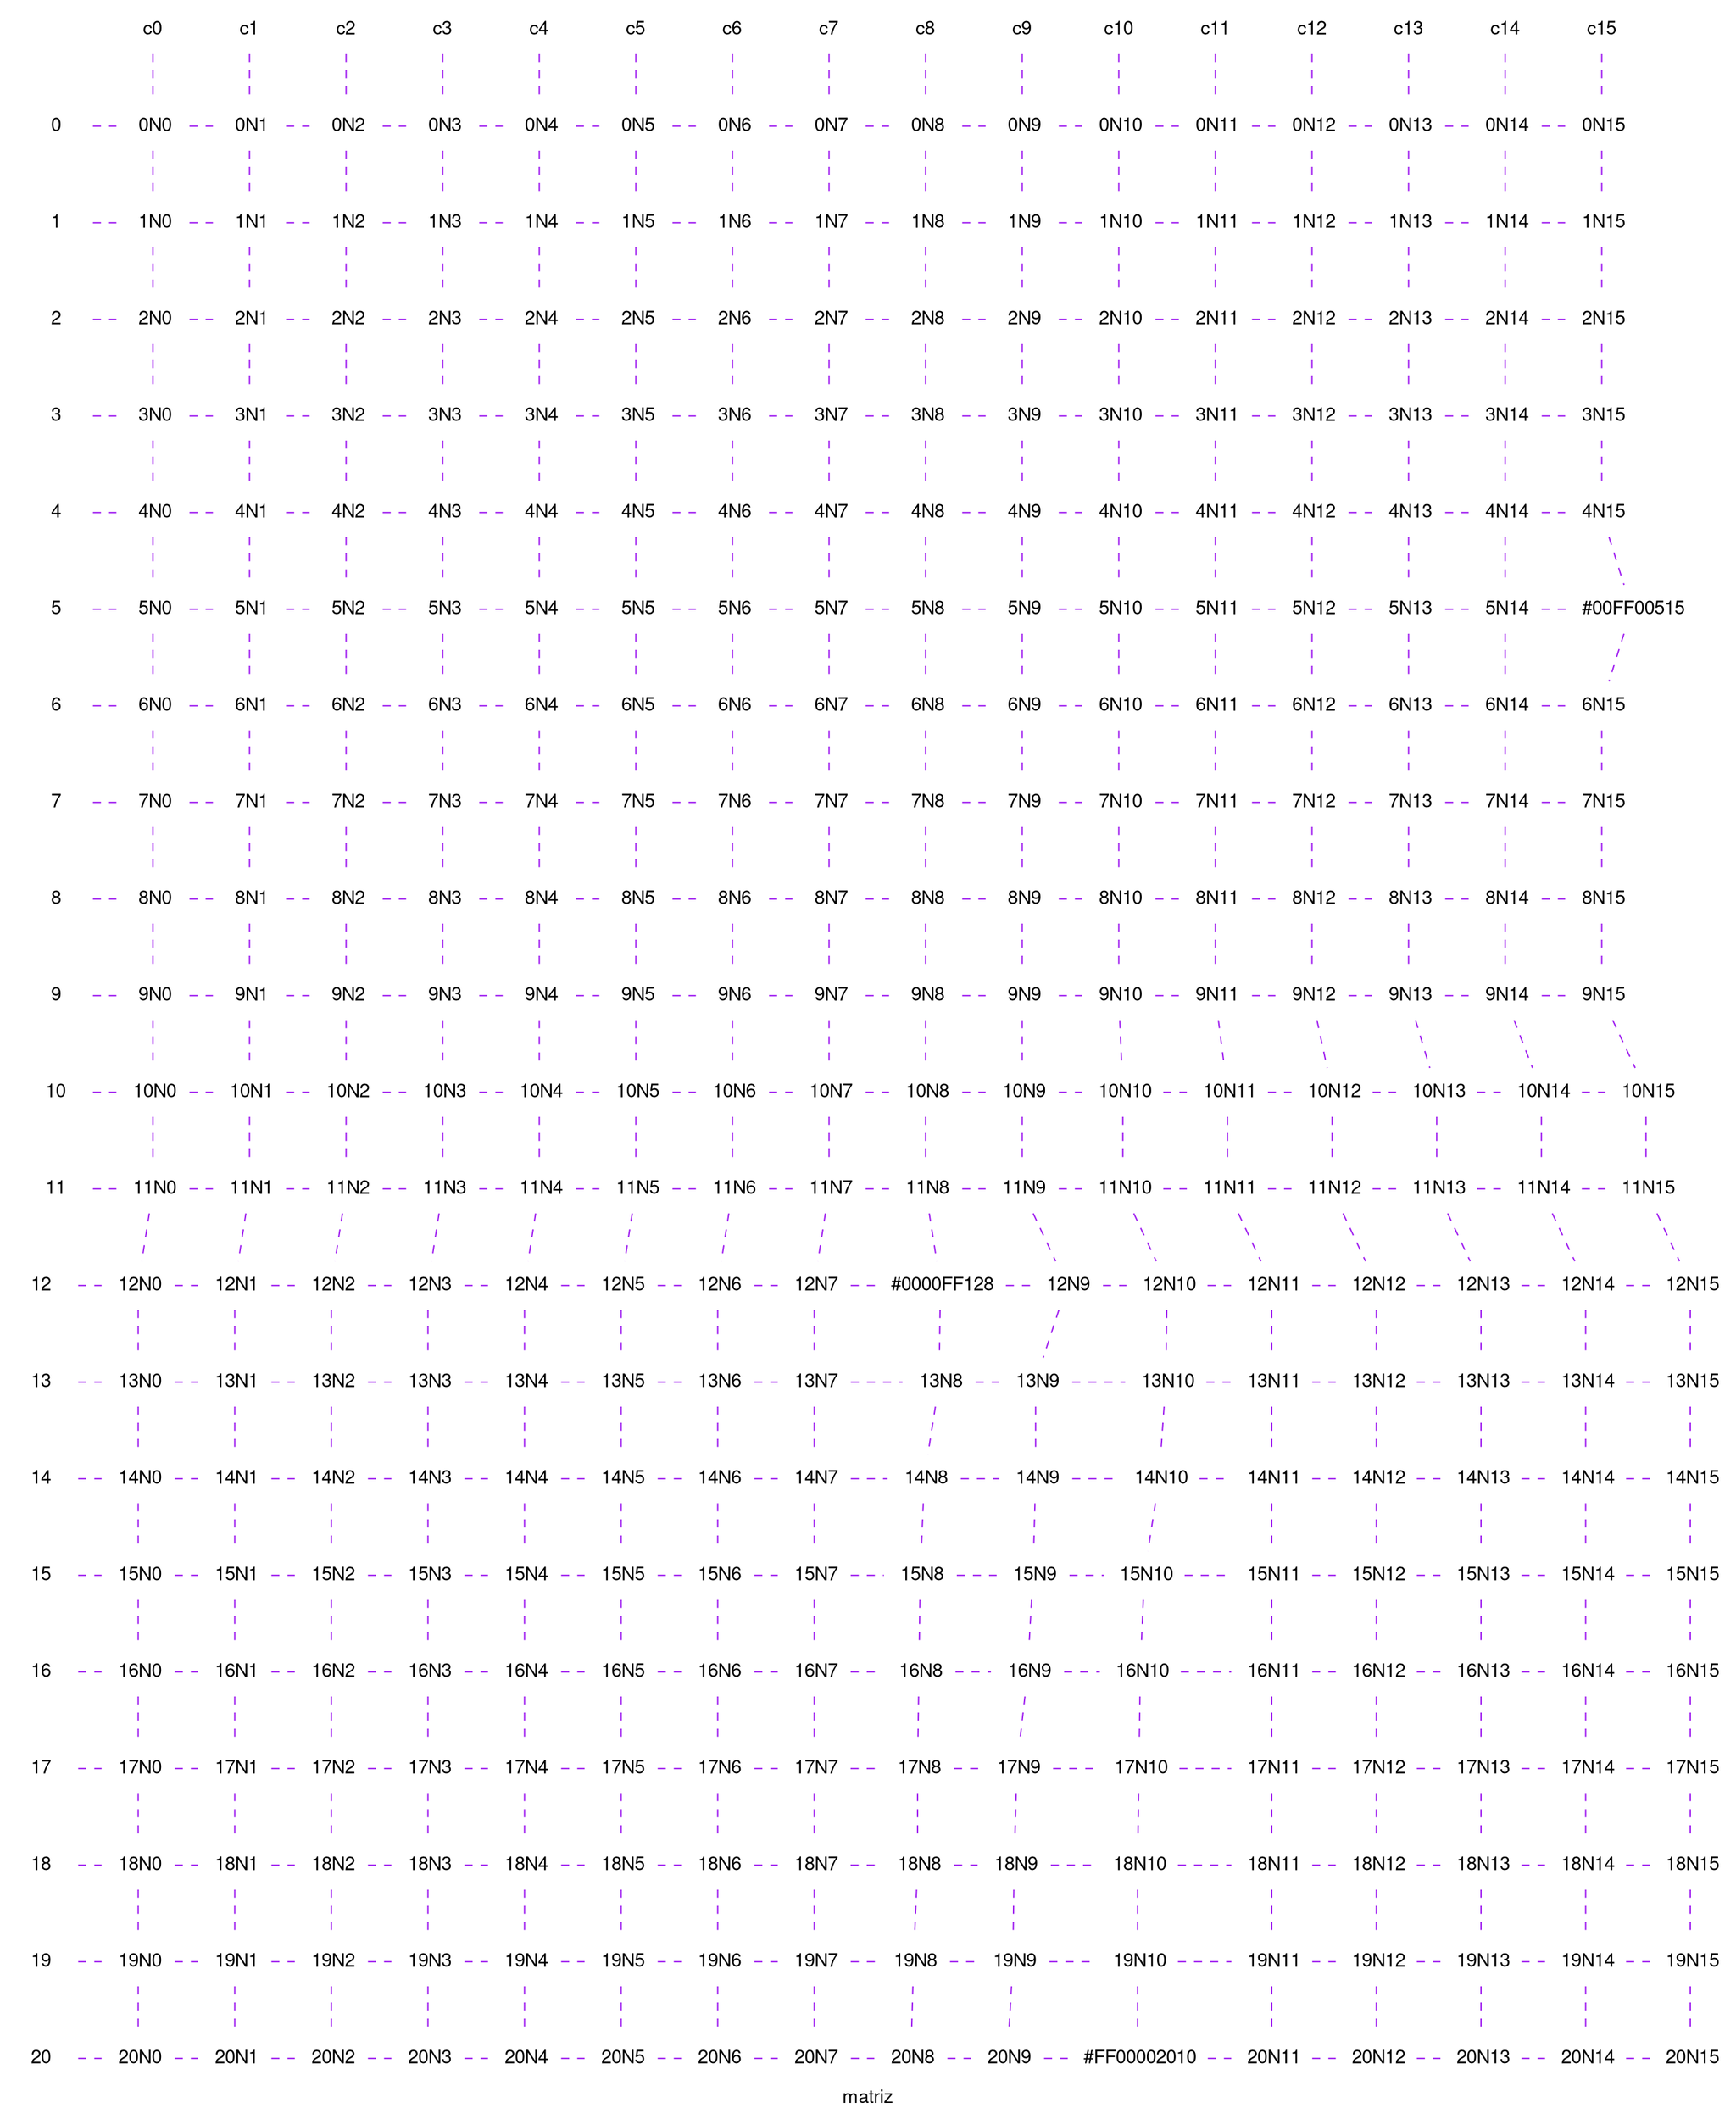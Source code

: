  graph grid{
 fontname="Helvetica,Arial,sans-serif"
 node [fontname="Helvetica,Arial,sans-serif"]
 edge [fontname="Helvetica,Arial,sans-serif"]
 layout=dot
 label="matriz"
 node [shape=plaintext]
 edge [weight=2000 style=dashed color=purple]
c0
-- " 0N0"
-- " 1N0"
-- " 2N0"
-- " 3N0"
-- " 4N0"
-- " 5N0"
-- " 6N0"
-- " 7N0"
-- " 8N0"
-- " 9N0"
-- " 10N0"
-- " 11N0"
-- " 12N0"
-- " 13N0"
-- " 14N0"
-- " 15N0"
-- " 16N0"
-- " 17N0"
-- " 18N0"
-- " 19N0"
-- " 20N0"
c1
-- " 0N1"
-- " 1N1"
-- " 2N1"
-- " 3N1"
-- " 4N1"
-- " 5N1"
-- " 6N1"
-- " 7N1"
-- " 8N1"
-- " 9N1"
-- " 10N1"
-- " 11N1"
-- " 12N1"
-- " 13N1"
-- " 14N1"
-- " 15N1"
-- " 16N1"
-- " 17N1"
-- " 18N1"
-- " 19N1"
-- " 20N1"
c2
-- " 0N2"
-- " 1N2"
-- " 2N2"
-- " 3N2"
-- " 4N2"
-- " 5N2"
-- " 6N2"
-- " 7N2"
-- " 8N2"
-- " 9N2"
-- " 10N2"
-- " 11N2"
-- " 12N2"
-- " 13N2"
-- " 14N2"
-- " 15N2"
-- " 16N2"
-- " 17N2"
-- " 18N2"
-- " 19N2"
-- " 20N2"
c3
-- " 0N3"
-- " 1N3"
-- " 2N3"
-- " 3N3"
-- " 4N3"
-- " 5N3"
-- " 6N3"
-- " 7N3"
-- " 8N3"
-- " 9N3"
-- " 10N3"
-- " 11N3"
-- " 12N3"
-- " 13N3"
-- " 14N3"
-- " 15N3"
-- " 16N3"
-- " 17N3"
-- " 18N3"
-- " 19N3"
-- " 20N3"
c4
-- " 0N4"
-- " 1N4"
-- " 2N4"
-- " 3N4"
-- " 4N4"
-- " 5N4"
-- " 6N4"
-- " 7N4"
-- " 8N4"
-- " 9N4"
-- " 10N4"
-- " 11N4"
-- " 12N4"
-- " 13N4"
-- " 14N4"
-- " 15N4"
-- " 16N4"
-- " 17N4"
-- " 18N4"
-- " 19N4"
-- " 20N4"
c5
-- " 0N5"
-- " 1N5"
-- " 2N5"
-- " 3N5"
-- " 4N5"
-- " 5N5"
-- " 6N5"
-- " 7N5"
-- " 8N5"
-- " 9N5"
-- " 10N5"
-- " 11N5"
-- " 12N5"
-- " 13N5"
-- " 14N5"
-- " 15N5"
-- " 16N5"
-- " 17N5"
-- " 18N5"
-- " 19N5"
-- " 20N5"
c6
-- " 0N6"
-- " 1N6"
-- " 2N6"
-- " 3N6"
-- " 4N6"
-- " 5N6"
-- " 6N6"
-- " 7N6"
-- " 8N6"
-- " 9N6"
-- " 10N6"
-- " 11N6"
-- " 12N6"
-- " 13N6"
-- " 14N6"
-- " 15N6"
-- " 16N6"
-- " 17N6"
-- " 18N6"
-- " 19N6"
-- " 20N6"
c7
-- " 0N7"
-- " 1N7"
-- " 2N7"
-- " 3N7"
-- " 4N7"
-- " 5N7"
-- " 6N7"
-- " 7N7"
-- " 8N7"
-- " 9N7"
-- " 10N7"
-- " 11N7"
-- " 12N7"
-- " 13N7"
-- " 14N7"
-- " 15N7"
-- " 16N7"
-- " 17N7"
-- " 18N7"
-- " 19N7"
-- " 20N7"
c8
-- " 0N8"
-- " 1N8"
-- " 2N8"
-- " 3N8"
-- " 4N8"
-- " 5N8"
-- " 6N8"
-- " 7N8"
-- " 8N8"
-- " 9N8"
-- " 10N8"
-- " 11N8"
-- " #0000FF128"
-- " 13N8"
-- " 14N8"
-- " 15N8"
-- " 16N8"
-- " 17N8"
-- " 18N8"
-- " 19N8"
-- " 20N8"
c9
-- " 0N9"
-- " 1N9"
-- " 2N9"
-- " 3N9"
-- " 4N9"
-- " 5N9"
-- " 6N9"
-- " 7N9"
-- " 8N9"
-- " 9N9"
-- " 10N9"
-- " 11N9"
-- " 12N9"
-- " 13N9"
-- " 14N9"
-- " 15N9"
-- " 16N9"
-- " 17N9"
-- " 18N9"
-- " 19N9"
-- " 20N9"
c10
-- " 0N10"
-- " 1N10"
-- " 2N10"
-- " 3N10"
-- " 4N10"
-- " 5N10"
-- " 6N10"
-- " 7N10"
-- " 8N10"
-- " 9N10"
-- " 10N10"
-- " 11N10"
-- " 12N10"
-- " 13N10"
-- " 14N10"
-- " 15N10"
-- " 16N10"
-- " 17N10"
-- " 18N10"
-- " 19N10"
-- " #FF00002010"
c11
-- " 0N11"
-- " 1N11"
-- " 2N11"
-- " 3N11"
-- " 4N11"
-- " 5N11"
-- " 6N11"
-- " 7N11"
-- " 8N11"
-- " 9N11"
-- " 10N11"
-- " 11N11"
-- " 12N11"
-- " 13N11"
-- " 14N11"
-- " 15N11"
-- " 16N11"
-- " 17N11"
-- " 18N11"
-- " 19N11"
-- " 20N11"
c12
-- " 0N12"
-- " 1N12"
-- " 2N12"
-- " 3N12"
-- " 4N12"
-- " 5N12"
-- " 6N12"
-- " 7N12"
-- " 8N12"
-- " 9N12"
-- " 10N12"
-- " 11N12"
-- " 12N12"
-- " 13N12"
-- " 14N12"
-- " 15N12"
-- " 16N12"
-- " 17N12"
-- " 18N12"
-- " 19N12"
-- " 20N12"
c13
-- " 0N13"
-- " 1N13"
-- " 2N13"
-- " 3N13"
-- " 4N13"
-- " 5N13"
-- " 6N13"
-- " 7N13"
-- " 8N13"
-- " 9N13"
-- " 10N13"
-- " 11N13"
-- " 12N13"
-- " 13N13"
-- " 14N13"
-- " 15N13"
-- " 16N13"
-- " 17N13"
-- " 18N13"
-- " 19N13"
-- " 20N13"
c14
-- " 0N14"
-- " 1N14"
-- " 2N14"
-- " 3N14"
-- " 4N14"
-- " 5N14"
-- " 6N14"
-- " 7N14"
-- " 8N14"
-- " 9N14"
-- " 10N14"
-- " 11N14"
-- " 12N14"
-- " 13N14"
-- " 14N14"
-- " 15N14"
-- " 16N14"
-- " 17N14"
-- " 18N14"
-- " 19N14"
-- " 20N14"
c15
-- " 0N15"
-- " 1N15"
-- " 2N15"
-- " 3N15"
-- " 4N15"
-- " #00FF00515"
-- " 6N15"
-- " 7N15"
-- " 8N15"
-- " 9N15"
-- " 10N15"
-- " 11N15"
-- " 12N15"
-- " 13N15"
-- " 14N15"
-- " 15N15"
-- " 16N15"
-- " 17N15"
-- " 18N15"
-- " 19N15"
-- " 20N15"
rank=same {
0
-- " 0N0"
-- " 0N1"
-- " 0N2"
-- " 0N3"
-- " 0N4"
-- " 0N5"
-- " 0N6"
-- " 0N7"
-- " 0N8"
-- " 0N9"
-- " 0N10"
-- " 0N11"
-- " 0N12"
-- " 0N13"
-- " 0N14"
-- " 0N15"
}
rank=same {
1
-- " 1N0"
-- " 1N1"
-- " 1N2"
-- " 1N3"
-- " 1N4"
-- " 1N5"
-- " 1N6"
-- " 1N7"
-- " 1N8"
-- " 1N9"
-- " 1N10"
-- " 1N11"
-- " 1N12"
-- " 1N13"
-- " 1N14"
-- " 1N15"
}
rank=same {
2
-- " 2N0"
-- " 2N1"
-- " 2N2"
-- " 2N3"
-- " 2N4"
-- " 2N5"
-- " 2N6"
-- " 2N7"
-- " 2N8"
-- " 2N9"
-- " 2N10"
-- " 2N11"
-- " 2N12"
-- " 2N13"
-- " 2N14"
-- " 2N15"
}
rank=same {
3
-- " 3N0"
-- " 3N1"
-- " 3N2"
-- " 3N3"
-- " 3N4"
-- " 3N5"
-- " 3N6"
-- " 3N7"
-- " 3N8"
-- " 3N9"
-- " 3N10"
-- " 3N11"
-- " 3N12"
-- " 3N13"
-- " 3N14"
-- " 3N15"
}
rank=same {
4
-- " 4N0"
-- " 4N1"
-- " 4N2"
-- " 4N3"
-- " 4N4"
-- " 4N5"
-- " 4N6"
-- " 4N7"
-- " 4N8"
-- " 4N9"
-- " 4N10"
-- " 4N11"
-- " 4N12"
-- " 4N13"
-- " 4N14"
-- " 4N15"
}
rank=same {
5
-- " 5N0"
-- " 5N1"
-- " 5N2"
-- " 5N3"
-- " 5N4"
-- " 5N5"
-- " 5N6"
-- " 5N7"
-- " 5N8"
-- " 5N9"
-- " 5N10"
-- " 5N11"
-- " 5N12"
-- " 5N13"
-- " 5N14"
-- " #00FF00515"
}
rank=same {
6
-- " 6N0"
-- " 6N1"
-- " 6N2"
-- " 6N3"
-- " 6N4"
-- " 6N5"
-- " 6N6"
-- " 6N7"
-- " 6N8"
-- " 6N9"
-- " 6N10"
-- " 6N11"
-- " 6N12"
-- " 6N13"
-- " 6N14"
-- " 6N15"
}
rank=same {
7
-- " 7N0"
-- " 7N1"
-- " 7N2"
-- " 7N3"
-- " 7N4"
-- " 7N5"
-- " 7N6"
-- " 7N7"
-- " 7N8"
-- " 7N9"
-- " 7N10"
-- " 7N11"
-- " 7N12"
-- " 7N13"
-- " 7N14"
-- " 7N15"
}
rank=same {
8
-- " 8N0"
-- " 8N1"
-- " 8N2"
-- " 8N3"
-- " 8N4"
-- " 8N5"
-- " 8N6"
-- " 8N7"
-- " 8N8"
-- " 8N9"
-- " 8N10"
-- " 8N11"
-- " 8N12"
-- " 8N13"
-- " 8N14"
-- " 8N15"
}
rank=same {
9
-- " 9N0"
-- " 9N1"
-- " 9N2"
-- " 9N3"
-- " 9N4"
-- " 9N5"
-- " 9N6"
-- " 9N7"
-- " 9N8"
-- " 9N9"
-- " 9N10"
-- " 9N11"
-- " 9N12"
-- " 9N13"
-- " 9N14"
-- " 9N15"
}
rank=same {
10
-- " 10N0"
-- " 10N1"
-- " 10N2"
-- " 10N3"
-- " 10N4"
-- " 10N5"
-- " 10N6"
-- " 10N7"
-- " 10N8"
-- " 10N9"
-- " 10N10"
-- " 10N11"
-- " 10N12"
-- " 10N13"
-- " 10N14"
-- " 10N15"
}
rank=same {
11
-- " 11N0"
-- " 11N1"
-- " 11N2"
-- " 11N3"
-- " 11N4"
-- " 11N5"
-- " 11N6"
-- " 11N7"
-- " 11N8"
-- " 11N9"
-- " 11N10"
-- " 11N11"
-- " 11N12"
-- " 11N13"
-- " 11N14"
-- " 11N15"
}
rank=same {
12
-- " 12N0"
-- " 12N1"
-- " 12N2"
-- " 12N3"
-- " 12N4"
-- " 12N5"
-- " 12N6"
-- " 12N7"
-- " #0000FF128"
-- " 12N9"
-- " 12N10"
-- " 12N11"
-- " 12N12"
-- " 12N13"
-- " 12N14"
-- " 12N15"
}
rank=same {
13
-- " 13N0"
-- " 13N1"
-- " 13N2"
-- " 13N3"
-- " 13N4"
-- " 13N5"
-- " 13N6"
-- " 13N7"
-- " 13N8"
-- " 13N9"
-- " 13N10"
-- " 13N11"
-- " 13N12"
-- " 13N13"
-- " 13N14"
-- " 13N15"
}
rank=same {
14
-- " 14N0"
-- " 14N1"
-- " 14N2"
-- " 14N3"
-- " 14N4"
-- " 14N5"
-- " 14N6"
-- " 14N7"
-- " 14N8"
-- " 14N9"
-- " 14N10"
-- " 14N11"
-- " 14N12"
-- " 14N13"
-- " 14N14"
-- " 14N15"
}
rank=same {
15
-- " 15N0"
-- " 15N1"
-- " 15N2"
-- " 15N3"
-- " 15N4"
-- " 15N5"
-- " 15N6"
-- " 15N7"
-- " 15N8"
-- " 15N9"
-- " 15N10"
-- " 15N11"
-- " 15N12"
-- " 15N13"
-- " 15N14"
-- " 15N15"
}
rank=same {
16
-- " 16N0"
-- " 16N1"
-- " 16N2"
-- " 16N3"
-- " 16N4"
-- " 16N5"
-- " 16N6"
-- " 16N7"
-- " 16N8"
-- " 16N9"
-- " 16N10"
-- " 16N11"
-- " 16N12"
-- " 16N13"
-- " 16N14"
-- " 16N15"
}
rank=same {
17
-- " 17N0"
-- " 17N1"
-- " 17N2"
-- " 17N3"
-- " 17N4"
-- " 17N5"
-- " 17N6"
-- " 17N7"
-- " 17N8"
-- " 17N9"
-- " 17N10"
-- " 17N11"
-- " 17N12"
-- " 17N13"
-- " 17N14"
-- " 17N15"
}
rank=same {
18
-- " 18N0"
-- " 18N1"
-- " 18N2"
-- " 18N3"
-- " 18N4"
-- " 18N5"
-- " 18N6"
-- " 18N7"
-- " 18N8"
-- " 18N9"
-- " 18N10"
-- " 18N11"
-- " 18N12"
-- " 18N13"
-- " 18N14"
-- " 18N15"
}
rank=same {
19
-- " 19N0"
-- " 19N1"
-- " 19N2"
-- " 19N3"
-- " 19N4"
-- " 19N5"
-- " 19N6"
-- " 19N7"
-- " 19N8"
-- " 19N9"
-- " 19N10"
-- " 19N11"
-- " 19N12"
-- " 19N13"
-- " 19N14"
-- " 19N15"
}
rank=same {
20
-- " 20N0"
-- " 20N1"
-- " 20N2"
-- " 20N3"
-- " 20N4"
-- " 20N5"
-- " 20N6"
-- " 20N7"
-- " 20N8"
-- " 20N9"
-- " #FF00002010"
-- " 20N11"
-- " 20N12"
-- " 20N13"
-- " 20N14"
-- " 20N15"
}
 }
